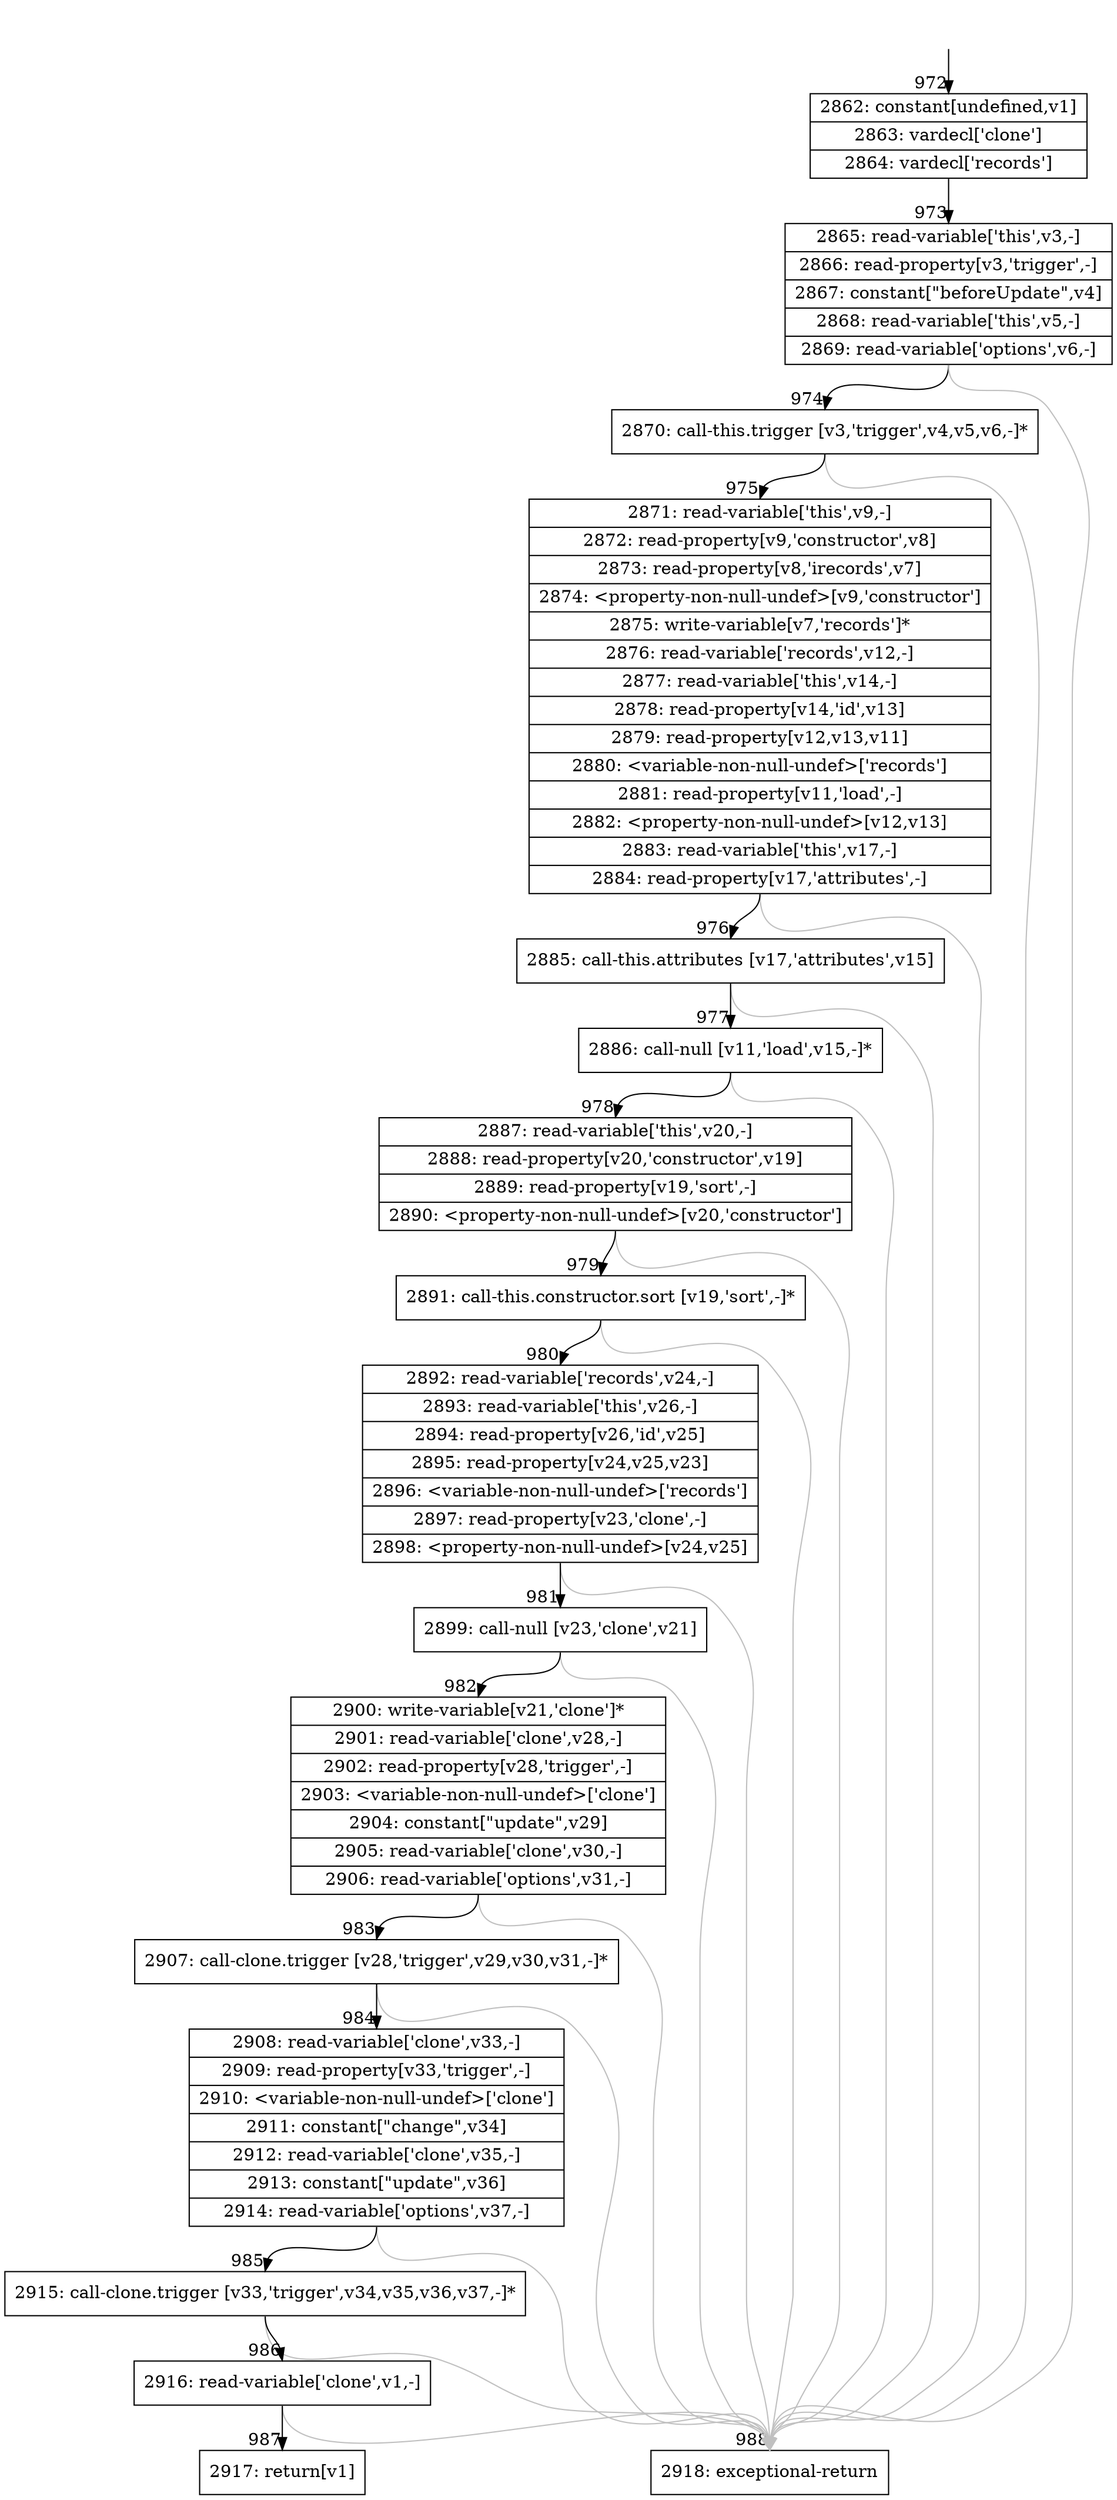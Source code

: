 digraph {
rankdir="TD"
BB_entry83[shape=none,label=""];
BB_entry83 -> BB972 [tailport=s, headport=n, headlabel="    972"]
BB972 [shape=record label="{2862: constant[undefined,v1]|2863: vardecl['clone']|2864: vardecl['records']}" ] 
BB972 -> BB973 [tailport=s, headport=n, headlabel="      973"]
BB973 [shape=record label="{2865: read-variable['this',v3,-]|2866: read-property[v3,'trigger',-]|2867: constant[\"beforeUpdate\",v4]|2868: read-variable['this',v5,-]|2869: read-variable['options',v6,-]}" ] 
BB973 -> BB974 [tailport=s, headport=n, headlabel="      974"]
BB973 -> BB988 [tailport=s, headport=n, color=gray, headlabel="      988"]
BB974 [shape=record label="{2870: call-this.trigger [v3,'trigger',v4,v5,v6,-]*}" ] 
BB974 -> BB975 [tailport=s, headport=n, headlabel="      975"]
BB974 -> BB988 [tailport=s, headport=n, color=gray]
BB975 [shape=record label="{2871: read-variable['this',v9,-]|2872: read-property[v9,'constructor',v8]|2873: read-property[v8,'irecords',v7]|2874: \<property-non-null-undef\>[v9,'constructor']|2875: write-variable[v7,'records']*|2876: read-variable['records',v12,-]|2877: read-variable['this',v14,-]|2878: read-property[v14,'id',v13]|2879: read-property[v12,v13,v11]|2880: \<variable-non-null-undef\>['records']|2881: read-property[v11,'load',-]|2882: \<property-non-null-undef\>[v12,v13]|2883: read-variable['this',v17,-]|2884: read-property[v17,'attributes',-]}" ] 
BB975 -> BB976 [tailport=s, headport=n, headlabel="      976"]
BB975 -> BB988 [tailport=s, headport=n, color=gray]
BB976 [shape=record label="{2885: call-this.attributes [v17,'attributes',v15]}" ] 
BB976 -> BB977 [tailport=s, headport=n, headlabel="      977"]
BB976 -> BB988 [tailport=s, headport=n, color=gray]
BB977 [shape=record label="{2886: call-null [v11,'load',v15,-]*}" ] 
BB977 -> BB978 [tailport=s, headport=n, headlabel="      978"]
BB977 -> BB988 [tailport=s, headport=n, color=gray]
BB978 [shape=record label="{2887: read-variable['this',v20,-]|2888: read-property[v20,'constructor',v19]|2889: read-property[v19,'sort',-]|2890: \<property-non-null-undef\>[v20,'constructor']}" ] 
BB978 -> BB979 [tailport=s, headport=n, headlabel="      979"]
BB978 -> BB988 [tailport=s, headport=n, color=gray]
BB979 [shape=record label="{2891: call-this.constructor.sort [v19,'sort',-]*}" ] 
BB979 -> BB980 [tailport=s, headport=n, headlabel="      980"]
BB979 -> BB988 [tailport=s, headport=n, color=gray]
BB980 [shape=record label="{2892: read-variable['records',v24,-]|2893: read-variable['this',v26,-]|2894: read-property[v26,'id',v25]|2895: read-property[v24,v25,v23]|2896: \<variable-non-null-undef\>['records']|2897: read-property[v23,'clone',-]|2898: \<property-non-null-undef\>[v24,v25]}" ] 
BB980 -> BB981 [tailport=s, headport=n, headlabel="      981"]
BB980 -> BB988 [tailport=s, headport=n, color=gray]
BB981 [shape=record label="{2899: call-null [v23,'clone',v21]}" ] 
BB981 -> BB982 [tailport=s, headport=n, headlabel="      982"]
BB981 -> BB988 [tailport=s, headport=n, color=gray]
BB982 [shape=record label="{2900: write-variable[v21,'clone']*|2901: read-variable['clone',v28,-]|2902: read-property[v28,'trigger',-]|2903: \<variable-non-null-undef\>['clone']|2904: constant[\"update\",v29]|2905: read-variable['clone',v30,-]|2906: read-variable['options',v31,-]}" ] 
BB982 -> BB983 [tailport=s, headport=n, headlabel="      983"]
BB982 -> BB988 [tailport=s, headport=n, color=gray]
BB983 [shape=record label="{2907: call-clone.trigger [v28,'trigger',v29,v30,v31,-]*}" ] 
BB983 -> BB984 [tailport=s, headport=n, headlabel="      984"]
BB983 -> BB988 [tailport=s, headport=n, color=gray]
BB984 [shape=record label="{2908: read-variable['clone',v33,-]|2909: read-property[v33,'trigger',-]|2910: \<variable-non-null-undef\>['clone']|2911: constant[\"change\",v34]|2912: read-variable['clone',v35,-]|2913: constant[\"update\",v36]|2914: read-variable['options',v37,-]}" ] 
BB984 -> BB985 [tailport=s, headport=n, headlabel="      985"]
BB984 -> BB988 [tailport=s, headport=n, color=gray]
BB985 [shape=record label="{2915: call-clone.trigger [v33,'trigger',v34,v35,v36,v37,-]*}" ] 
BB985 -> BB986 [tailport=s, headport=n, headlabel="      986"]
BB985 -> BB988 [tailport=s, headport=n, color=gray]
BB986 [shape=record label="{2916: read-variable['clone',v1,-]}" ] 
BB986 -> BB987 [tailport=s, headport=n, headlabel="      987"]
BB986 -> BB988 [tailport=s, headport=n, color=gray]
BB987 [shape=record label="{2917: return[v1]}" ] 
BB988 [shape=record label="{2918: exceptional-return}" ] 
//#$~ 826
}
